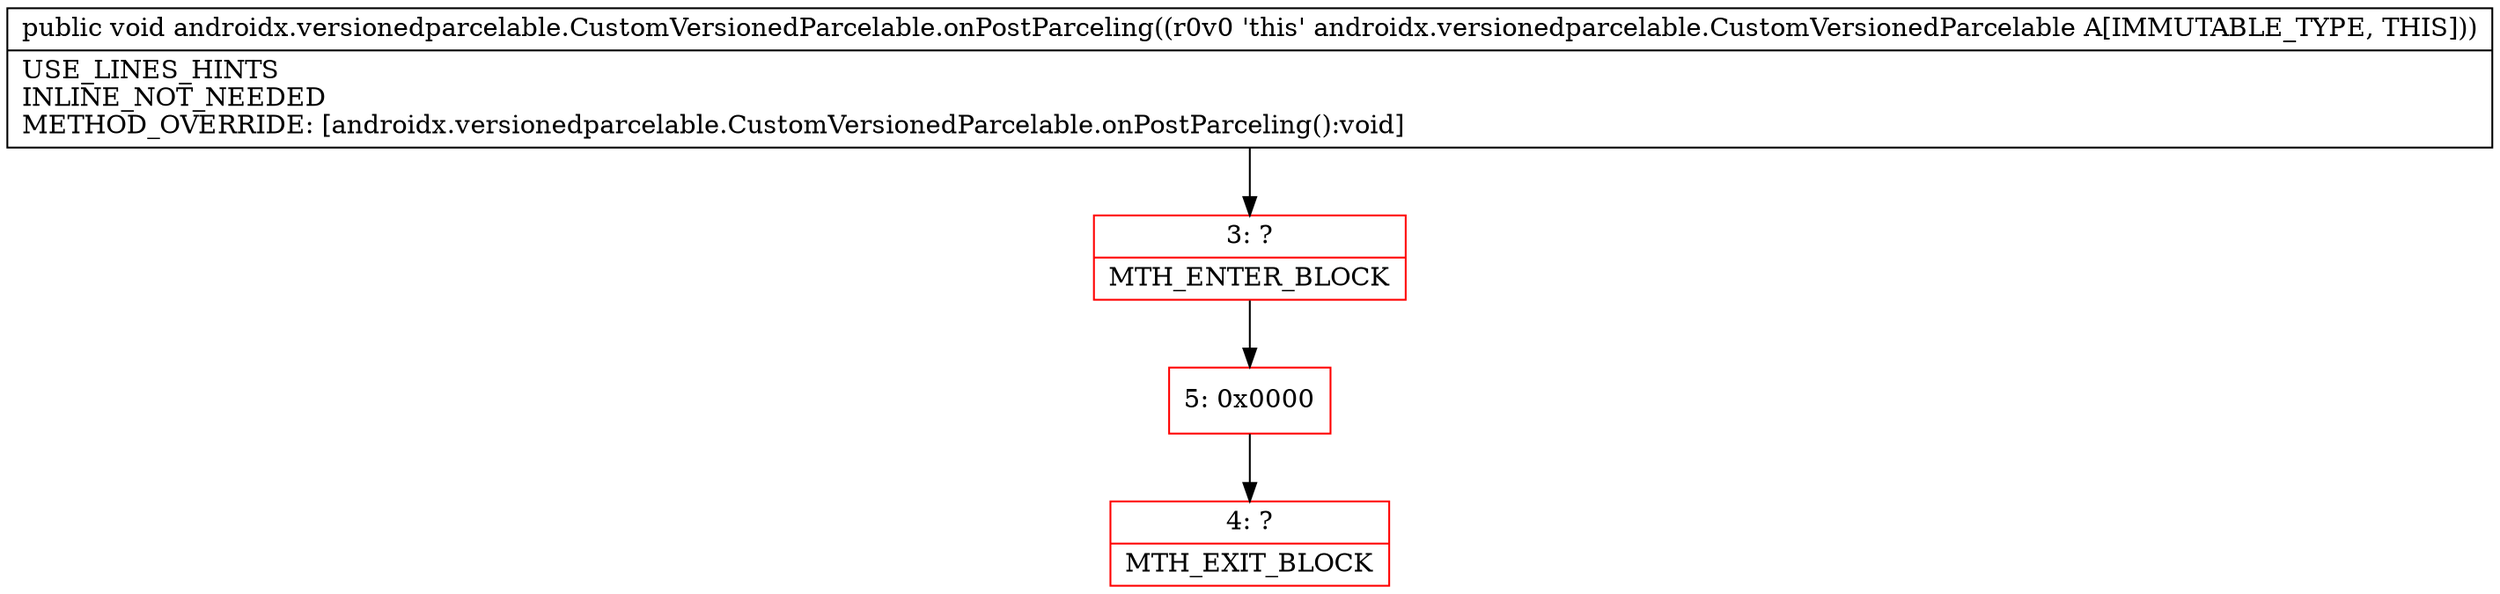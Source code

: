 digraph "CFG forandroidx.versionedparcelable.CustomVersionedParcelable.onPostParceling()V" {
subgraph cluster_Region_508705318 {
label = "R(0)";
node [shape=record,color=blue];
}
Node_3 [shape=record,color=red,label="{3\:\ ?|MTH_ENTER_BLOCK\l}"];
Node_5 [shape=record,color=red,label="{5\:\ 0x0000}"];
Node_4 [shape=record,color=red,label="{4\:\ ?|MTH_EXIT_BLOCK\l}"];
MethodNode[shape=record,label="{public void androidx.versionedparcelable.CustomVersionedParcelable.onPostParceling((r0v0 'this' androidx.versionedparcelable.CustomVersionedParcelable A[IMMUTABLE_TYPE, THIS]))  | USE_LINES_HINTS\lINLINE_NOT_NEEDED\lMETHOD_OVERRIDE: [androidx.versionedparcelable.CustomVersionedParcelable.onPostParceling():void]\l}"];
MethodNode -> Node_3;Node_3 -> Node_5;
Node_5 -> Node_4;
}

